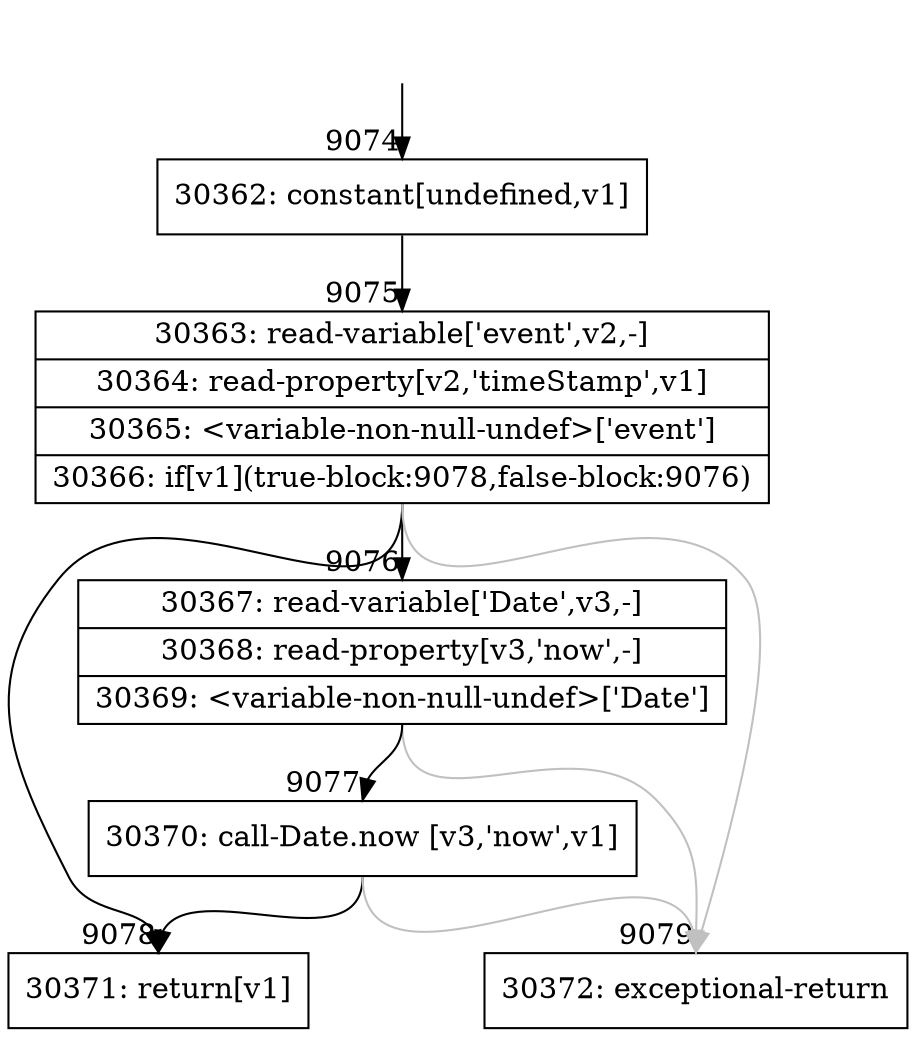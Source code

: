 digraph {
rankdir="TD"
BB_entry655[shape=none,label=""];
BB_entry655 -> BB9074 [tailport=s, headport=n, headlabel="    9074"]
BB9074 [shape=record label="{30362: constant[undefined,v1]}" ] 
BB9074 -> BB9075 [tailport=s, headport=n, headlabel="      9075"]
BB9075 [shape=record label="{30363: read-variable['event',v2,-]|30364: read-property[v2,'timeStamp',v1]|30365: \<variable-non-null-undef\>['event']|30366: if[v1](true-block:9078,false-block:9076)}" ] 
BB9075 -> BB9078 [tailport=s, headport=n, headlabel="      9078"]
BB9075 -> BB9076 [tailport=s, headport=n, headlabel="      9076"]
BB9075 -> BB9079 [tailport=s, headport=n, color=gray, headlabel="      9079"]
BB9076 [shape=record label="{30367: read-variable['Date',v3,-]|30368: read-property[v3,'now',-]|30369: \<variable-non-null-undef\>['Date']}" ] 
BB9076 -> BB9077 [tailport=s, headport=n, headlabel="      9077"]
BB9076 -> BB9079 [tailport=s, headport=n, color=gray]
BB9077 [shape=record label="{30370: call-Date.now [v3,'now',v1]}" ] 
BB9077 -> BB9078 [tailport=s, headport=n]
BB9077 -> BB9079 [tailport=s, headport=n, color=gray]
BB9078 [shape=record label="{30371: return[v1]}" ] 
BB9079 [shape=record label="{30372: exceptional-return}" ] 
//#$~ 15993
}
